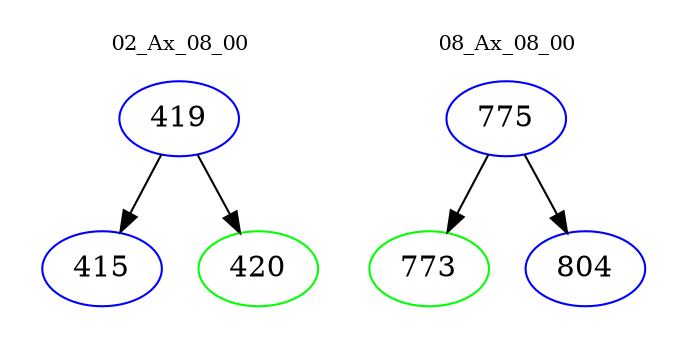 digraph{
subgraph cluster_0 {
color = white
label = "02_Ax_08_00";
fontsize=10;
T0_419 [label="419", color="blue"]
T0_419 -> T0_415 [color="black"]
T0_415 [label="415", color="blue"]
T0_419 -> T0_420 [color="black"]
T0_420 [label="420", color="green"]
}
subgraph cluster_1 {
color = white
label = "08_Ax_08_00";
fontsize=10;
T1_775 [label="775", color="blue"]
T1_775 -> T1_773 [color="black"]
T1_773 [label="773", color="green"]
T1_775 -> T1_804 [color="black"]
T1_804 [label="804", color="blue"]
}
}
